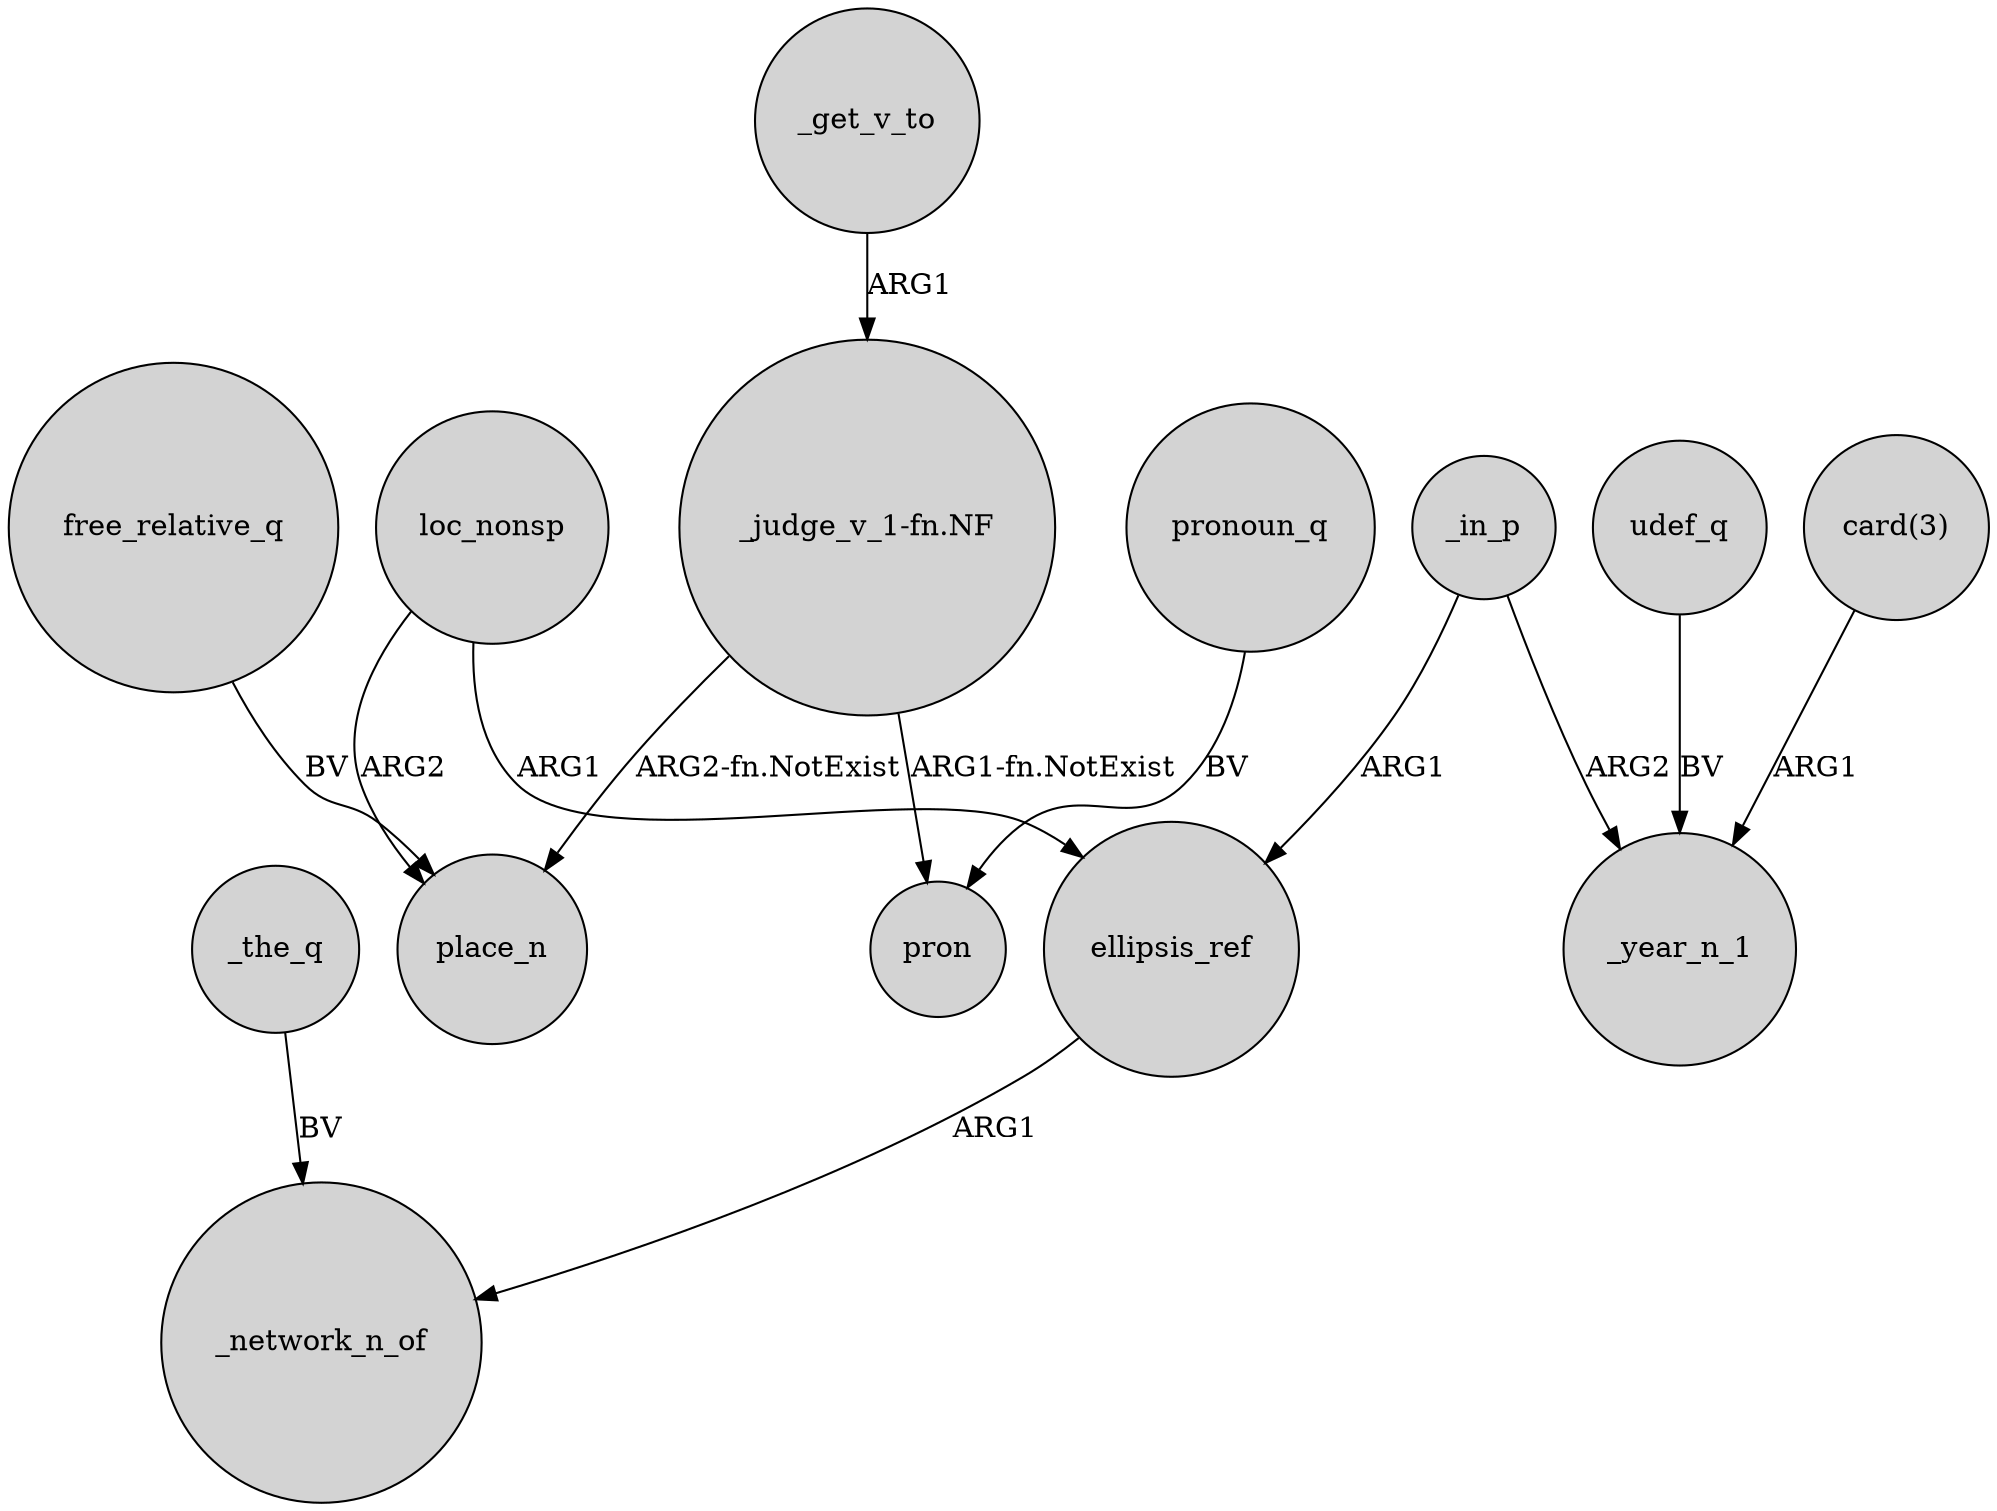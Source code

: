 digraph {
	node [shape=circle style=filled]
	_the_q -> _network_n_of [label=BV]
	ellipsis_ref -> _network_n_of [label=ARG1]
	loc_nonsp -> ellipsis_ref [label=ARG1]
	loc_nonsp -> place_n [label=ARG2]
	udef_q -> _year_n_1 [label=BV]
	_in_p -> _year_n_1 [label=ARG2]
	free_relative_q -> place_n [label=BV]
	"_judge_v_1-fn.NF" -> pron [label="ARG1-fn.NotExist"]
	_in_p -> ellipsis_ref [label=ARG1]
	"_judge_v_1-fn.NF" -> place_n [label="ARG2-fn.NotExist"]
	"card(3)" -> _year_n_1 [label=ARG1]
	_get_v_to -> "_judge_v_1-fn.NF" [label=ARG1]
	pronoun_q -> pron [label=BV]
}
